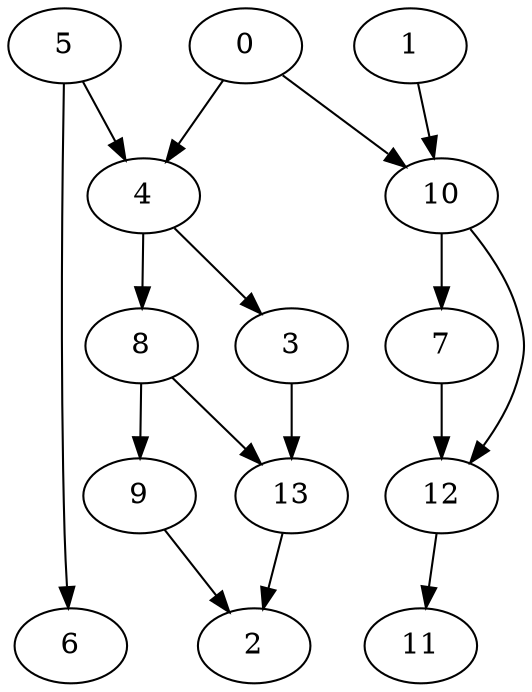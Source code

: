digraph g {
0;
1;
2;
3;
4;
5;
6;
7;
8;
9;
10;
11;
12;
13;
0 -> 10 [weight=0];
0 -> 4 [weight=0];
1 -> 10 [weight=0];
3 -> 13 [weight=0];
4 -> 8 [weight=0];
4 -> 3 [weight=0];
5 -> 4 [weight=0];
5 -> 6 [weight=0];
7 -> 12 [weight=0];
8 -> 9 [weight=0];
8 -> 13 [weight=0];
9 -> 2 [weight=0];
10 -> 7 [weight=1];
10 -> 12 [weight=0];
12 -> 11 [weight=0];
13 -> 2 [weight=0];
}
